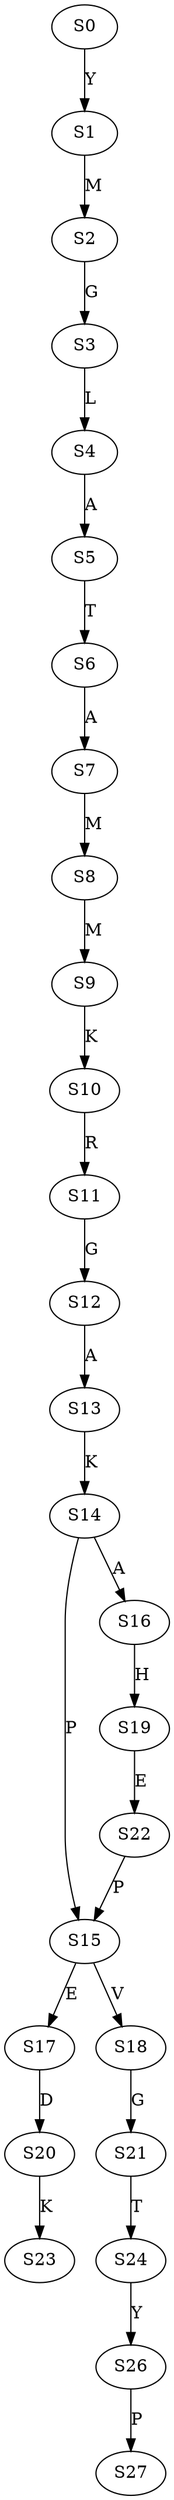 strict digraph  {
	S0 -> S1 [ label = Y ];
	S1 -> S2 [ label = M ];
	S2 -> S3 [ label = G ];
	S3 -> S4 [ label = L ];
	S4 -> S5 [ label = A ];
	S5 -> S6 [ label = T ];
	S6 -> S7 [ label = A ];
	S7 -> S8 [ label = M ];
	S8 -> S9 [ label = M ];
	S9 -> S10 [ label = K ];
	S10 -> S11 [ label = R ];
	S11 -> S12 [ label = G ];
	S12 -> S13 [ label = A ];
	S13 -> S14 [ label = K ];
	S14 -> S15 [ label = P ];
	S14 -> S16 [ label = A ];
	S15 -> S17 [ label = E ];
	S15 -> S18 [ label = V ];
	S16 -> S19 [ label = H ];
	S17 -> S20 [ label = D ];
	S18 -> S21 [ label = G ];
	S19 -> S22 [ label = E ];
	S20 -> S23 [ label = K ];
	S21 -> S24 [ label = T ];
	S22 -> S15 [ label = P ];
	S24 -> S26 [ label = Y ];
	S26 -> S27 [ label = P ];
}
